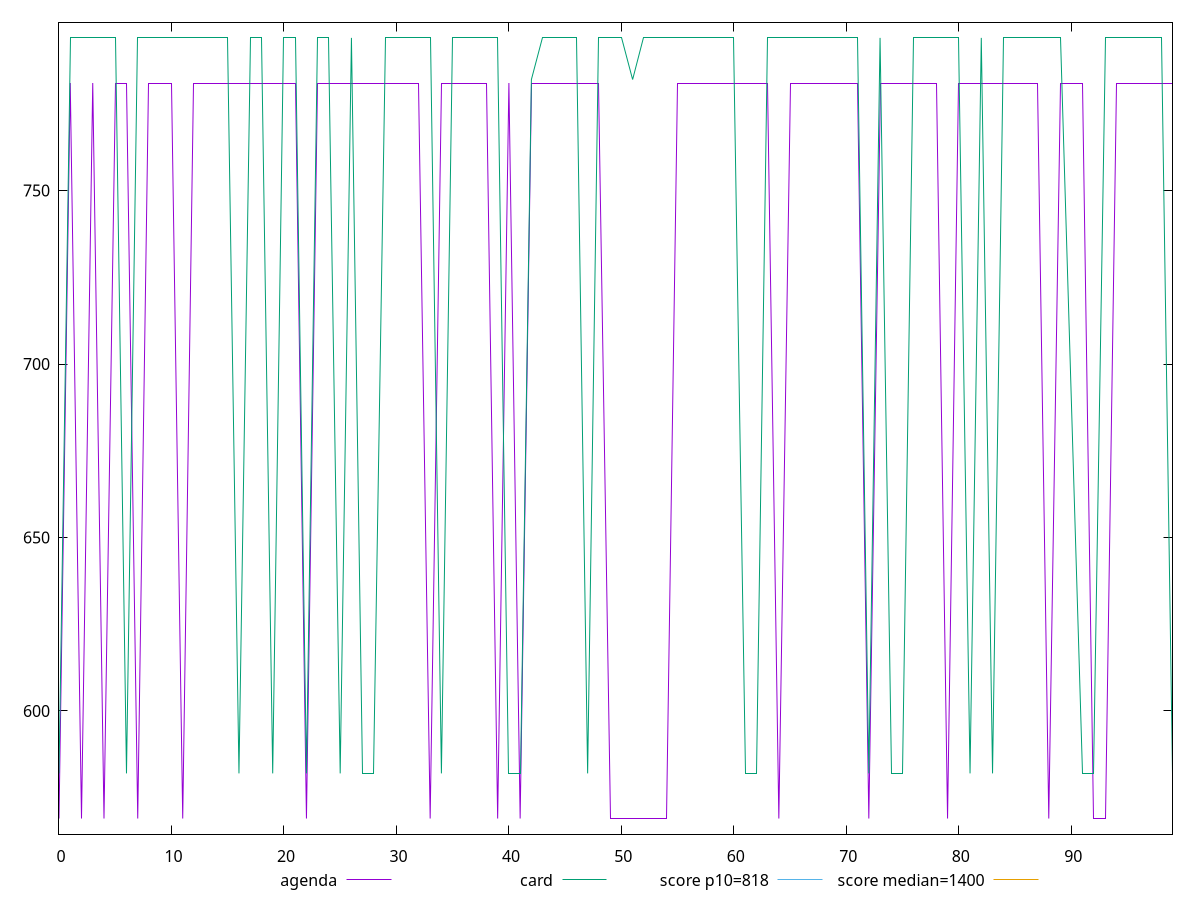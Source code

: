 reset

$agenda <<EOF
0 569
1 781
2 569
3 781
4 569
5 781
6 781
7 569
8 781
9 781
10 781
11 569
12 781
13 781
14 781
15 781
16 781
17 781
18 781
19 781
20 781
21 781
22 569
23 781
24 781
25 781
26 781
27 781
28 781
29 781
30 781
31 781
32 781
33 569
34 781
35 781
36 781
37 781
38 781
39 569
40 781
41 569
42 781
43 781
44 781
45 781
46 781
47 781
48 781
49 569
50 569
51 569
52 569
53 569
54 569
55 781
56 781
57 781
58 781
59 781
60 781
61 781
62 781
63 781
64 569
65 781
66 781
67 781
68 781
69 781
70 781
71 781
72 569
73 781
74 781
75 781
76 781
77 781
78 781
79 569
80 781
81 781
82 781
83 781
84 781
85 781
86 781
87 781
88 569
89 781
90 781
91 781
92 569
93 569
94 781
95 781
96 781
97 781
98 781
99 781
EOF

$card <<EOF
0 582
1 794
2 794
3 794
4 794
5 794
6 582
7 794
8 794
9 794
10 794
11 794
12 794
13 794
14 794
15 794
16 582
17 794
18 794
19 582
20 794
21 794
22 582
23 794
24 794
25 582
26 794
27 582
28 582
29 794
30 794
31 794
32 794
33 794
34 582
35 794
36 794
37 794
38 794
39 794
40 582
41 582
42 782
43 794
44 794
45 794
46 794
47 582
48 794
49 794
50 794
51 782
52 794
53 794
54 794
55 794
56 794
57 794
58 794
59 794
60 794
61 582
62 582
63 794
64 794
65 794
66 794
67 794
68 794
69 794
70 794
71 794
72 582
73 794
74 582
75 582
76 794
77 794
78 794
79 794
80 794
81 582
82 794
83 582
84 794
85 794
86 794
87 794
88 794
89 794
91 582
92 582
93 794
94 794
95 794
96 794
97 794
98 794
99 582
EOF

set key outside below
set xrange [0:99]
set yrange [564.5:798.5]
set trange [564.5:798.5]
set terminal svg size 640, 520 enhanced background rgb 'white'
set output "report/report_00029_2021-02-24T13-36-40.390Z/dom-size/comparison/line/1_vs_2.svg"

plot $agenda title "agenda" with line, \
     $card title "card" with line, \
     818 title "score p10=818", \
     1400 title "score median=1400"

reset
